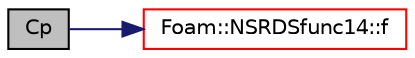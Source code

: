 digraph "Cp"
{
  bgcolor="transparent";
  edge [fontname="Helvetica",fontsize="10",labelfontname="Helvetica",labelfontsize="10"];
  node [fontname="Helvetica",fontsize="10",shape=record];
  rankdir="LR";
  Node75 [label="Cp",height=0.2,width=0.4,color="black", fillcolor="grey75", style="filled", fontcolor="black"];
  Node75 -> Node76 [color="midnightblue",fontsize="10",style="solid",fontname="Helvetica"];
  Node76 [label="Foam::NSRDSfunc14::f",height=0.2,width=0.4,color="red",URL="$a31777.html#a44a3c8c9472a1fd8054ed8f5fd36e77a",tooltip="Evaluate the function and return the result. "];
}
